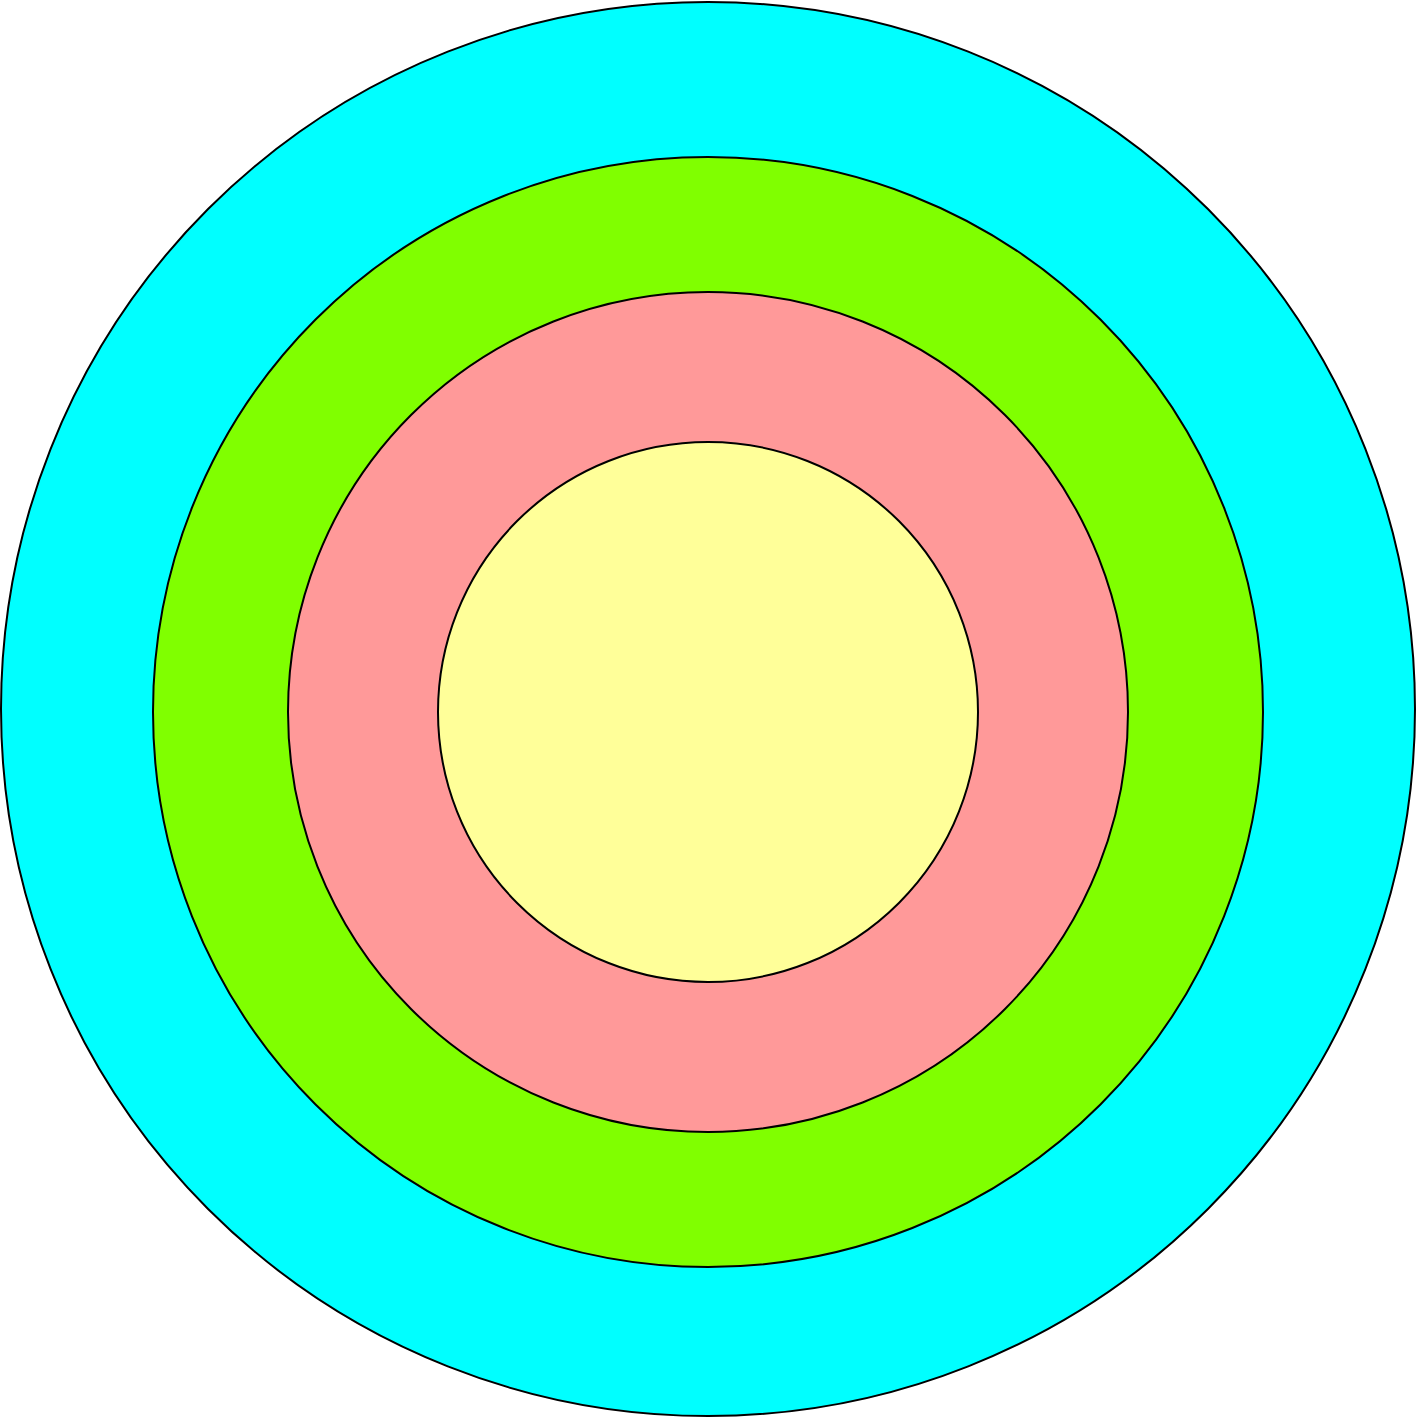 <mxfile version="12.1.9" type="github" pages="1"><diagram id="Oyz3lQpX8JYGsfgc6z8X" name="Page-1"><mxGraphModel dx="701" dy="487" grid="1" gridSize="10" guides="1" tooltips="1" connect="1" arrows="1" fold="1" page="1" pageScale="1" pageWidth="827" pageHeight="1169" math="0" shadow="0"><root><mxCell id="0"/><mxCell id="1" parent="0"/><mxCell id="LrmKpYSQwzqb-qIM3WHP-8" value="" style="ellipse;whiteSpace=wrap;html=1;aspect=fixed;fillColor=#00FFFF;" vertex="1" parent="1"><mxGeometry x="91.5" width="707" height="707" as="geometry"/></mxCell><mxCell id="LrmKpYSQwzqb-qIM3WHP-7" value="" style="ellipse;whiteSpace=wrap;html=1;aspect=fixed;fillColor=#80FF00;" vertex="1" parent="1"><mxGeometry x="167.5" y="77.5" width="555" height="555" as="geometry"/></mxCell><mxCell id="LrmKpYSQwzqb-qIM3WHP-6" value="" style="ellipse;whiteSpace=wrap;html=1;aspect=fixed;fillColor=#FF9999;" vertex="1" parent="1"><mxGeometry x="235" y="145" width="420" height="420" as="geometry"/></mxCell><mxCell id="LrmKpYSQwzqb-qIM3WHP-5" value="" style="ellipse;whiteSpace=wrap;html=1;aspect=fixed;fillColor=#FFFF99;" vertex="1" parent="1"><mxGeometry x="310" y="220" width="270" height="270" as="geometry"/></mxCell></root></mxGraphModel></diagram></mxfile>